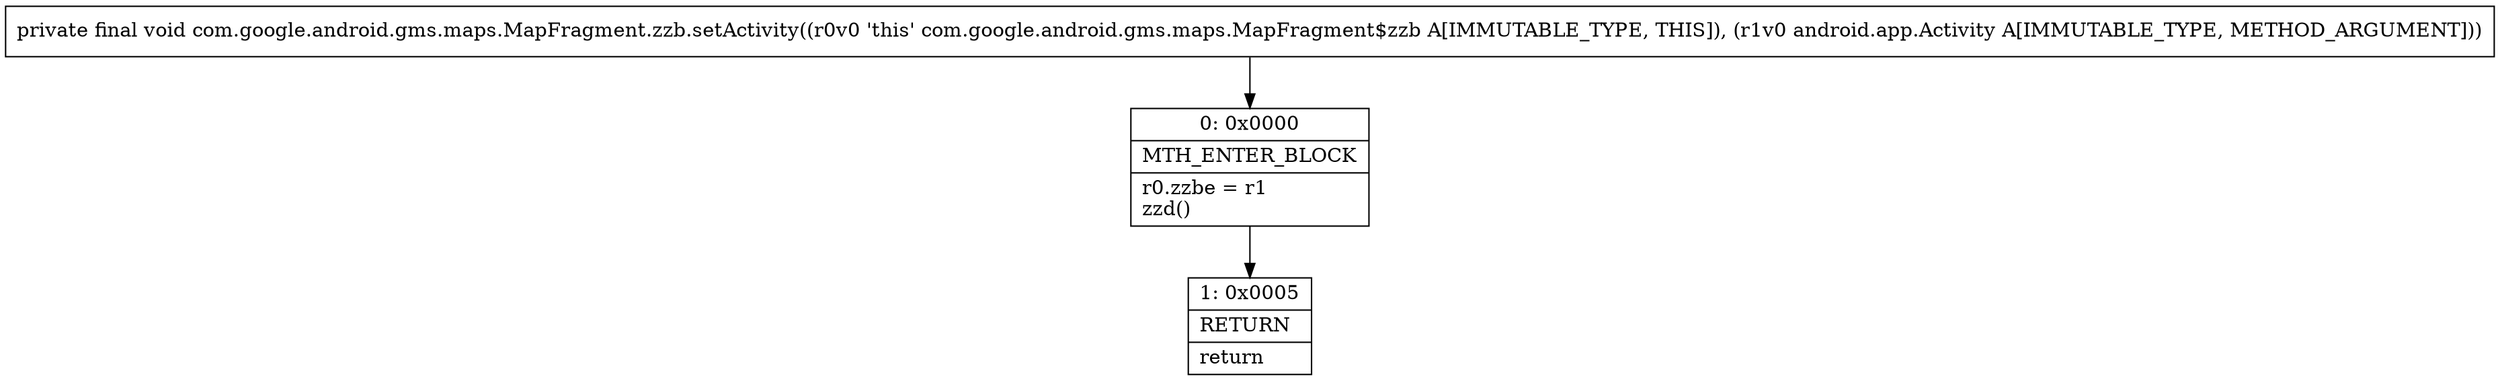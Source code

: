 digraph "CFG forcom.google.android.gms.maps.MapFragment.zzb.setActivity(Landroid\/app\/Activity;)V" {
Node_0 [shape=record,label="{0\:\ 0x0000|MTH_ENTER_BLOCK\l|r0.zzbe = r1\lzzd()\l}"];
Node_1 [shape=record,label="{1\:\ 0x0005|RETURN\l|return\l}"];
MethodNode[shape=record,label="{private final void com.google.android.gms.maps.MapFragment.zzb.setActivity((r0v0 'this' com.google.android.gms.maps.MapFragment$zzb A[IMMUTABLE_TYPE, THIS]), (r1v0 android.app.Activity A[IMMUTABLE_TYPE, METHOD_ARGUMENT])) }"];
MethodNode -> Node_0;
Node_0 -> Node_1;
}

